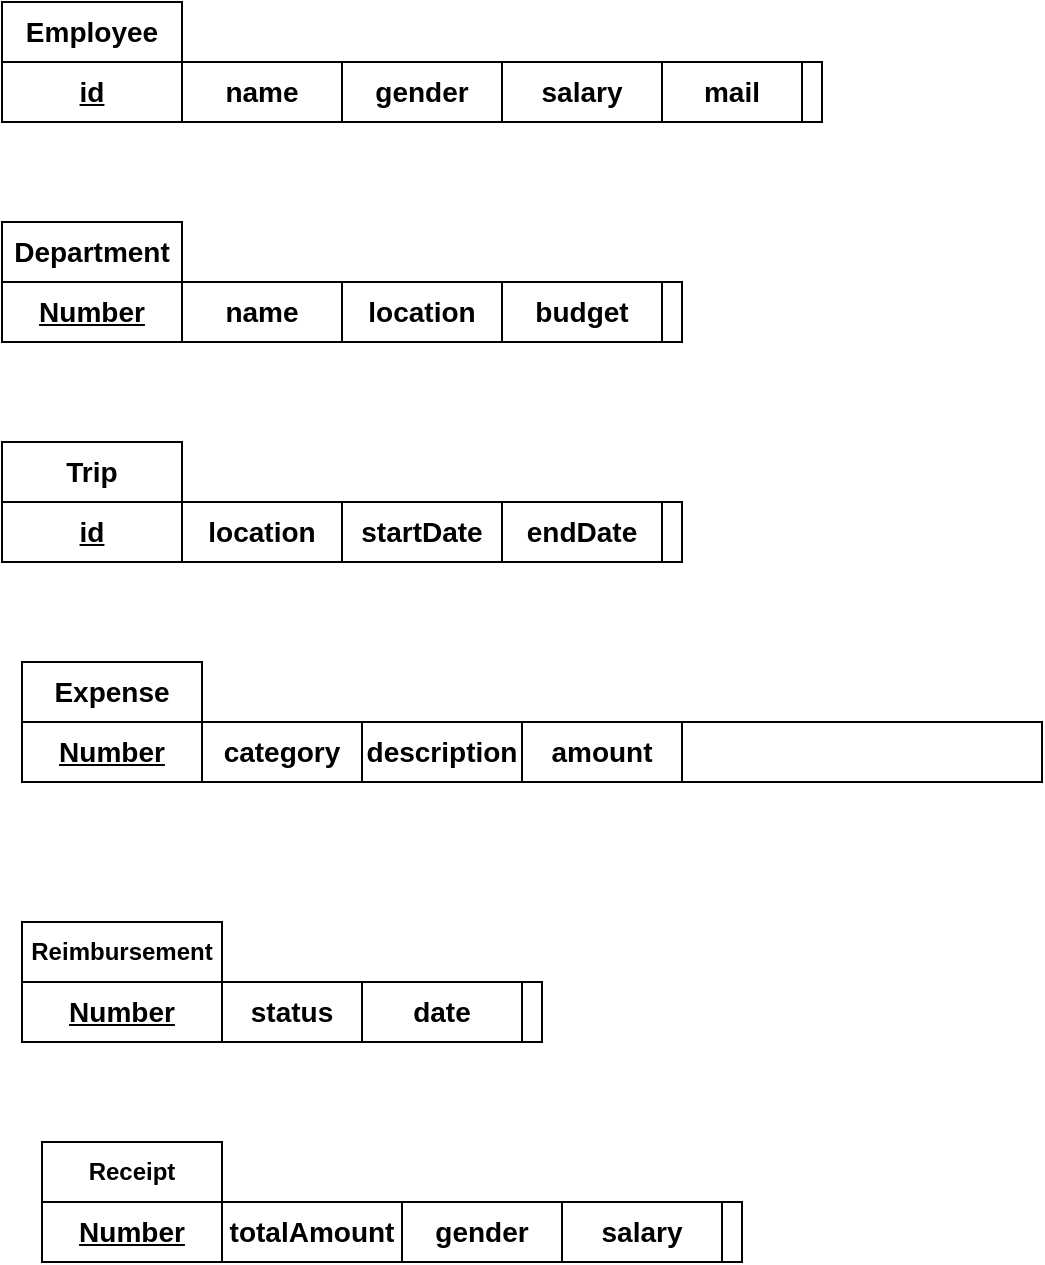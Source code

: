<mxfile version="22.1.13" type="github">
  <diagram name="Sayfa -1" id="fadJvbO6i5rrJAiDDdf0">
    <mxGraphModel dx="1335" dy="709" grid="1" gridSize="10" guides="1" tooltips="1" connect="1" arrows="1" fold="1" page="1" pageScale="1" pageWidth="827" pageHeight="1169" math="0" shadow="0">
      <root>
        <mxCell id="0" />
        <mxCell id="1" parent="0" />
        <mxCell id="wZY-4RXHvLLoEsFIso4h-1" value="&lt;b&gt;&lt;font style=&quot;font-size: 14px;&quot;&gt;Employee&lt;/font&gt;&lt;/b&gt;" style="rounded=0;whiteSpace=wrap;html=1;" parent="1" vertex="1">
          <mxGeometry x="110" y="70" width="90" height="30" as="geometry" />
        </mxCell>
        <mxCell id="wZY-4RXHvLLoEsFIso4h-4" value="" style="rounded=0;whiteSpace=wrap;html=1;" parent="1" vertex="1">
          <mxGeometry x="110" y="100" width="410" height="30" as="geometry" />
        </mxCell>
        <mxCell id="wZY-4RXHvLLoEsFIso4h-5" value="&lt;font size=&quot;1&quot; style=&quot;&quot;&gt;&lt;u style=&quot;font-size: 14px;&quot;&gt;&lt;b&gt;id&lt;/b&gt;&lt;/u&gt;&lt;/font&gt;" style="rounded=0;whiteSpace=wrap;html=1;" parent="1" vertex="1">
          <mxGeometry x="110" y="100" width="90" height="30" as="geometry" />
        </mxCell>
        <mxCell id="wZY-4RXHvLLoEsFIso4h-7" value="&lt;font style=&quot;font-size: 14px;&quot;&gt;&lt;b&gt;name&lt;/b&gt;&lt;/font&gt;" style="rounded=0;whiteSpace=wrap;html=1;" parent="1" vertex="1">
          <mxGeometry x="200" y="100" width="80" height="30" as="geometry" />
        </mxCell>
        <mxCell id="wZY-4RXHvLLoEsFIso4h-8" value="&lt;font style=&quot;font-size: 14px;&quot;&gt;&lt;b&gt;gender&lt;/b&gt;&lt;/font&gt;" style="rounded=0;whiteSpace=wrap;html=1;" parent="1" vertex="1">
          <mxGeometry x="280" y="100" width="80" height="30" as="geometry" />
        </mxCell>
        <mxCell id="wZY-4RXHvLLoEsFIso4h-9" value="&lt;font style=&quot;font-size: 14px;&quot;&gt;&lt;b&gt;salary&lt;/b&gt;&lt;/font&gt;" style="rounded=0;whiteSpace=wrap;html=1;" parent="1" vertex="1">
          <mxGeometry x="360" y="100" width="80" height="30" as="geometry" />
        </mxCell>
        <mxCell id="mwTiPYMarOXhiTuVharD-1" value="&lt;b&gt;&lt;font style=&quot;font-size: 14px;&quot;&gt;Department&lt;/font&gt;&lt;/b&gt;" style="rounded=0;whiteSpace=wrap;html=1;" vertex="1" parent="1">
          <mxGeometry x="110" y="180" width="90" height="30" as="geometry" />
        </mxCell>
        <mxCell id="mwTiPYMarOXhiTuVharD-2" value="" style="rounded=0;whiteSpace=wrap;html=1;" vertex="1" parent="1">
          <mxGeometry x="110" y="210" width="340" height="30" as="geometry" />
        </mxCell>
        <mxCell id="mwTiPYMarOXhiTuVharD-3" value="&lt;font size=&quot;1&quot; style=&quot;&quot;&gt;&lt;u style=&quot;font-size: 14px;&quot;&gt;&lt;b&gt;Number&lt;/b&gt;&lt;/u&gt;&lt;/font&gt;" style="rounded=0;whiteSpace=wrap;html=1;" vertex="1" parent="1">
          <mxGeometry x="110" y="210" width="90" height="30" as="geometry" />
        </mxCell>
        <mxCell id="mwTiPYMarOXhiTuVharD-4" value="&lt;font style=&quot;font-size: 14px;&quot;&gt;&lt;b&gt;name&lt;/b&gt;&lt;/font&gt;" style="rounded=0;whiteSpace=wrap;html=1;" vertex="1" parent="1">
          <mxGeometry x="200" y="210" width="80" height="30" as="geometry" />
        </mxCell>
        <mxCell id="mwTiPYMarOXhiTuVharD-5" value="&lt;font style=&quot;font-size: 14px;&quot;&gt;&lt;b&gt;location&lt;/b&gt;&lt;/font&gt;" style="rounded=0;whiteSpace=wrap;html=1;" vertex="1" parent="1">
          <mxGeometry x="280" y="210" width="80" height="30" as="geometry" />
        </mxCell>
        <mxCell id="mwTiPYMarOXhiTuVharD-6" value="&lt;font style=&quot;font-size: 14px;&quot;&gt;&lt;b&gt;budget&lt;/b&gt;&lt;/font&gt;" style="rounded=0;whiteSpace=wrap;html=1;" vertex="1" parent="1">
          <mxGeometry x="360" y="210" width="80" height="30" as="geometry" />
        </mxCell>
        <mxCell id="mwTiPYMarOXhiTuVharD-7" value="&lt;b style=&quot;font-size: 14px;&quot;&gt;Trip&lt;/b&gt;" style="rounded=0;whiteSpace=wrap;html=1;" vertex="1" parent="1">
          <mxGeometry x="110" y="290" width="90" height="30" as="geometry" />
        </mxCell>
        <mxCell id="mwTiPYMarOXhiTuVharD-8" value="" style="rounded=0;whiteSpace=wrap;html=1;" vertex="1" parent="1">
          <mxGeometry x="110" y="320" width="340" height="30" as="geometry" />
        </mxCell>
        <mxCell id="mwTiPYMarOXhiTuVharD-9" value="&lt;font size=&quot;1&quot; style=&quot;&quot;&gt;&lt;u style=&quot;font-size: 14px;&quot;&gt;&lt;b&gt;id&lt;/b&gt;&lt;/u&gt;&lt;/font&gt;" style="rounded=0;whiteSpace=wrap;html=1;" vertex="1" parent="1">
          <mxGeometry x="110" y="320" width="90" height="30" as="geometry" />
        </mxCell>
        <mxCell id="mwTiPYMarOXhiTuVharD-10" value="&lt;font style=&quot;font-size: 14px;&quot;&gt;&lt;b&gt;location&lt;/b&gt;&lt;/font&gt;" style="rounded=0;whiteSpace=wrap;html=1;" vertex="1" parent="1">
          <mxGeometry x="200" y="320" width="80" height="30" as="geometry" />
        </mxCell>
        <mxCell id="mwTiPYMarOXhiTuVharD-11" value="&lt;font style=&quot;font-size: 14px;&quot;&gt;&lt;b&gt;startDate&lt;/b&gt;&lt;/font&gt;" style="rounded=0;whiteSpace=wrap;html=1;" vertex="1" parent="1">
          <mxGeometry x="280" y="320" width="80" height="30" as="geometry" />
        </mxCell>
        <mxCell id="mwTiPYMarOXhiTuVharD-12" value="&lt;font style=&quot;font-size: 14px;&quot;&gt;&lt;b&gt;endDate&lt;/b&gt;&lt;/font&gt;" style="rounded=0;whiteSpace=wrap;html=1;" vertex="1" parent="1">
          <mxGeometry x="360" y="320" width="80" height="30" as="geometry" />
        </mxCell>
        <mxCell id="mwTiPYMarOXhiTuVharD-13" value="&lt;b&gt;&lt;font style=&quot;font-size: 14px;&quot;&gt;Expense&lt;/font&gt;&lt;/b&gt;" style="rounded=0;whiteSpace=wrap;html=1;" vertex="1" parent="1">
          <mxGeometry x="120" y="400" width="90" height="30" as="geometry" />
        </mxCell>
        <mxCell id="mwTiPYMarOXhiTuVharD-14" value="" style="rounded=0;whiteSpace=wrap;html=1;" vertex="1" parent="1">
          <mxGeometry x="120" y="430" width="510" height="30" as="geometry" />
        </mxCell>
        <mxCell id="mwTiPYMarOXhiTuVharD-15" value="&lt;font size=&quot;1&quot; style=&quot;&quot;&gt;&lt;u style=&quot;font-size: 14px;&quot;&gt;&lt;b&gt;Number&lt;/b&gt;&lt;/u&gt;&lt;/font&gt;" style="rounded=0;whiteSpace=wrap;html=1;" vertex="1" parent="1">
          <mxGeometry x="120" y="430" width="90" height="30" as="geometry" />
        </mxCell>
        <mxCell id="mwTiPYMarOXhiTuVharD-16" value="&lt;font style=&quot;font-size: 14px;&quot;&gt;&lt;b&gt;category&lt;/b&gt;&lt;/font&gt;" style="rounded=0;whiteSpace=wrap;html=1;" vertex="1" parent="1">
          <mxGeometry x="210" y="430" width="80" height="30" as="geometry" />
        </mxCell>
        <mxCell id="mwTiPYMarOXhiTuVharD-17" value="&lt;font style=&quot;font-size: 14px;&quot;&gt;&lt;b&gt;description&lt;/b&gt;&lt;/font&gt;" style="rounded=0;whiteSpace=wrap;html=1;" vertex="1" parent="1">
          <mxGeometry x="290" y="430" width="80" height="30" as="geometry" />
        </mxCell>
        <mxCell id="mwTiPYMarOXhiTuVharD-18" value="&lt;font style=&quot;font-size: 14px;&quot;&gt;&lt;b&gt;amount&lt;/b&gt;&lt;/font&gt;" style="rounded=0;whiteSpace=wrap;html=1;" vertex="1" parent="1">
          <mxGeometry x="370" y="430" width="80" height="30" as="geometry" />
        </mxCell>
        <mxCell id="mwTiPYMarOXhiTuVharD-19" value="&lt;b&gt;Reimbursement&lt;/b&gt;" style="rounded=0;whiteSpace=wrap;html=1;" vertex="1" parent="1">
          <mxGeometry x="120" y="530" width="100" height="30" as="geometry" />
        </mxCell>
        <mxCell id="mwTiPYMarOXhiTuVharD-20" value="" style="rounded=0;whiteSpace=wrap;html=1;" vertex="1" parent="1">
          <mxGeometry x="120" y="560" width="260" height="30" as="geometry" />
        </mxCell>
        <mxCell id="mwTiPYMarOXhiTuVharD-21" value="&lt;font size=&quot;1&quot; style=&quot;&quot;&gt;&lt;u style=&quot;font-size: 14px;&quot;&gt;&lt;b&gt;Number&lt;/b&gt;&lt;/u&gt;&lt;/font&gt;" style="rounded=0;whiteSpace=wrap;html=1;" vertex="1" parent="1">
          <mxGeometry x="120" y="560" width="100" height="30" as="geometry" />
        </mxCell>
        <mxCell id="mwTiPYMarOXhiTuVharD-22" value="&lt;font style=&quot;font-size: 14px;&quot;&gt;&lt;b&gt;status&lt;/b&gt;&lt;/font&gt;" style="rounded=0;whiteSpace=wrap;html=1;" vertex="1" parent="1">
          <mxGeometry x="220" y="560" width="70" height="30" as="geometry" />
        </mxCell>
        <mxCell id="mwTiPYMarOXhiTuVharD-23" value="&lt;font style=&quot;font-size: 14px;&quot;&gt;&lt;b&gt;date&lt;/b&gt;&lt;/font&gt;" style="rounded=0;whiteSpace=wrap;html=1;" vertex="1" parent="1">
          <mxGeometry x="290" y="560" width="80" height="30" as="geometry" />
        </mxCell>
        <mxCell id="mwTiPYMarOXhiTuVharD-25" value="&lt;b&gt;Receipt&lt;/b&gt;" style="rounded=0;whiteSpace=wrap;html=1;" vertex="1" parent="1">
          <mxGeometry x="130" y="640" width="90" height="30" as="geometry" />
        </mxCell>
        <mxCell id="mwTiPYMarOXhiTuVharD-26" value="" style="rounded=0;whiteSpace=wrap;html=1;" vertex="1" parent="1">
          <mxGeometry x="130" y="670" width="350" height="30" as="geometry" />
        </mxCell>
        <mxCell id="mwTiPYMarOXhiTuVharD-27" value="&lt;font size=&quot;1&quot; style=&quot;&quot;&gt;&lt;u style=&quot;font-size: 14px;&quot;&gt;&lt;b&gt;Number&lt;/b&gt;&lt;/u&gt;&lt;/font&gt;" style="rounded=0;whiteSpace=wrap;html=1;" vertex="1" parent="1">
          <mxGeometry x="130" y="670" width="90" height="30" as="geometry" />
        </mxCell>
        <mxCell id="mwTiPYMarOXhiTuVharD-28" value="&lt;font style=&quot;font-size: 14px;&quot;&gt;&lt;b&gt;totalAmount&lt;/b&gt;&lt;/font&gt;" style="rounded=0;whiteSpace=wrap;html=1;" vertex="1" parent="1">
          <mxGeometry x="220" y="670" width="90" height="30" as="geometry" />
        </mxCell>
        <mxCell id="mwTiPYMarOXhiTuVharD-29" value="&lt;font style=&quot;font-size: 14px;&quot;&gt;&lt;b&gt;gender&lt;/b&gt;&lt;/font&gt;" style="rounded=0;whiteSpace=wrap;html=1;" vertex="1" parent="1">
          <mxGeometry x="310" y="670" width="80" height="30" as="geometry" />
        </mxCell>
        <mxCell id="mwTiPYMarOXhiTuVharD-30" value="&lt;font style=&quot;font-size: 14px;&quot;&gt;&lt;b&gt;salary&lt;/b&gt;&lt;/font&gt;" style="rounded=0;whiteSpace=wrap;html=1;" vertex="1" parent="1">
          <mxGeometry x="390" y="670" width="80" height="30" as="geometry" />
        </mxCell>
        <mxCell id="mwTiPYMarOXhiTuVharD-34" value="&lt;font style=&quot;font-size: 14px;&quot;&gt;&lt;b&gt;mail&lt;/b&gt;&lt;/font&gt;" style="rounded=0;whiteSpace=wrap;html=1;" vertex="1" parent="1">
          <mxGeometry x="440" y="100" width="70" height="30" as="geometry" />
        </mxCell>
      </root>
    </mxGraphModel>
  </diagram>
</mxfile>
